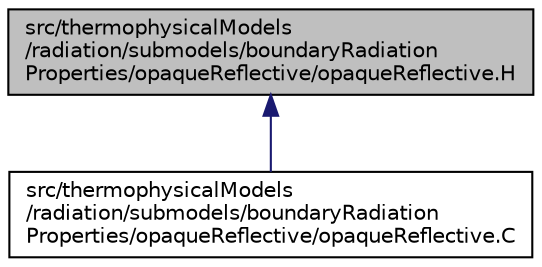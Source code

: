 digraph "src/thermophysicalModels/radiation/submodels/boundaryRadiationProperties/opaqueReflective/opaqueReflective.H"
{
  bgcolor="transparent";
  edge [fontname="Helvetica",fontsize="10",labelfontname="Helvetica",labelfontsize="10"];
  node [fontname="Helvetica",fontsize="10",shape=record];
  Node1 [label="src/thermophysicalModels\l/radiation/submodels/boundaryRadiation\lProperties/opaqueReflective/opaqueReflective.H",height=0.2,width=0.4,color="black", fillcolor="grey75", style="filled" fontcolor="black"];
  Node1 -> Node2 [dir="back",color="midnightblue",fontsize="10",style="solid",fontname="Helvetica"];
  Node2 [label="src/thermophysicalModels\l/radiation/submodels/boundaryRadiation\lProperties/opaqueReflective/opaqueReflective.C",height=0.2,width=0.4,color="black",URL="$opaqueReflective_8C.html"];
}
